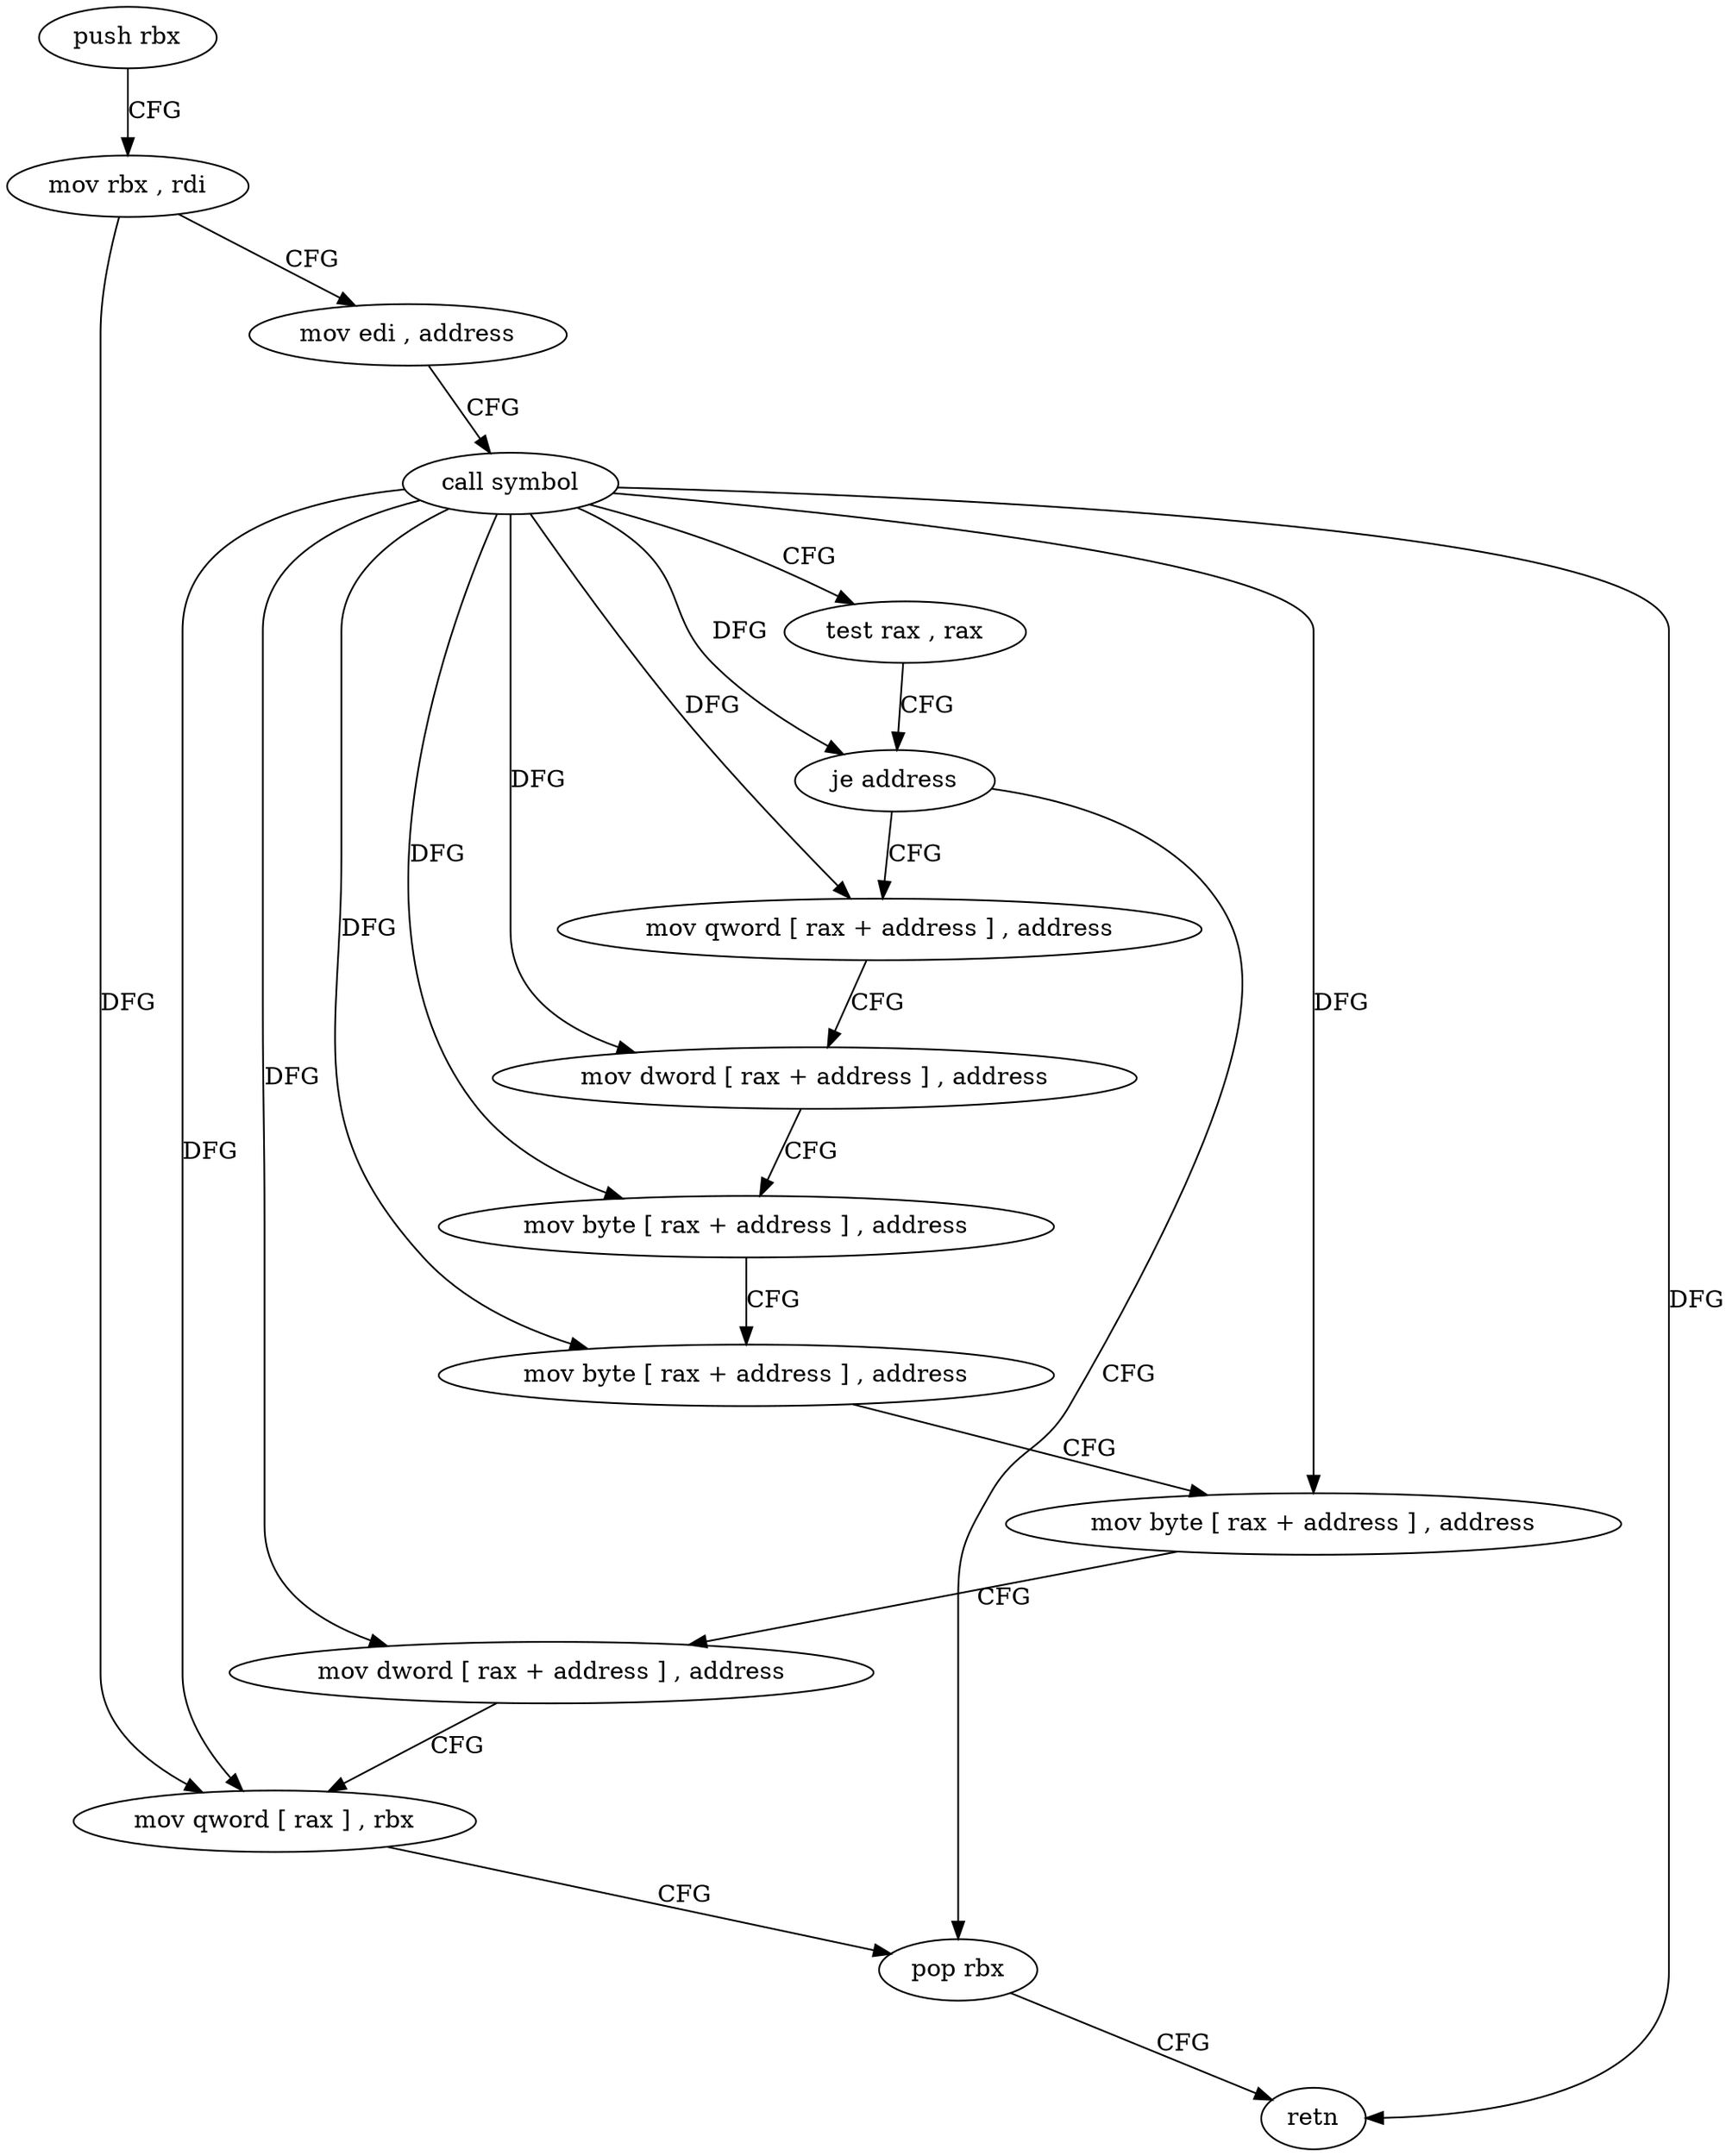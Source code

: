 digraph "func" {
"107364" [label = "push rbx" ]
"107365" [label = "mov rbx , rdi" ]
"107368" [label = "mov edi , address" ]
"107373" [label = "call symbol" ]
"107378" [label = "test rax , rax" ]
"107381" [label = "je address" ]
"107420" [label = "pop rbx" ]
"107383" [label = "mov qword [ rax + address ] , address" ]
"107421" [label = "retn" ]
"107391" [label = "mov dword [ rax + address ] , address" ]
"107398" [label = "mov byte [ rax + address ] , address" ]
"107402" [label = "mov byte [ rax + address ] , address" ]
"107406" [label = "mov byte [ rax + address ] , address" ]
"107410" [label = "mov dword [ rax + address ] , address" ]
"107417" [label = "mov qword [ rax ] , rbx" ]
"107364" -> "107365" [ label = "CFG" ]
"107365" -> "107368" [ label = "CFG" ]
"107365" -> "107417" [ label = "DFG" ]
"107368" -> "107373" [ label = "CFG" ]
"107373" -> "107378" [ label = "CFG" ]
"107373" -> "107381" [ label = "DFG" ]
"107373" -> "107421" [ label = "DFG" ]
"107373" -> "107383" [ label = "DFG" ]
"107373" -> "107391" [ label = "DFG" ]
"107373" -> "107398" [ label = "DFG" ]
"107373" -> "107402" [ label = "DFG" ]
"107373" -> "107406" [ label = "DFG" ]
"107373" -> "107410" [ label = "DFG" ]
"107373" -> "107417" [ label = "DFG" ]
"107378" -> "107381" [ label = "CFG" ]
"107381" -> "107420" [ label = "CFG" ]
"107381" -> "107383" [ label = "CFG" ]
"107420" -> "107421" [ label = "CFG" ]
"107383" -> "107391" [ label = "CFG" ]
"107391" -> "107398" [ label = "CFG" ]
"107398" -> "107402" [ label = "CFG" ]
"107402" -> "107406" [ label = "CFG" ]
"107406" -> "107410" [ label = "CFG" ]
"107410" -> "107417" [ label = "CFG" ]
"107417" -> "107420" [ label = "CFG" ]
}
